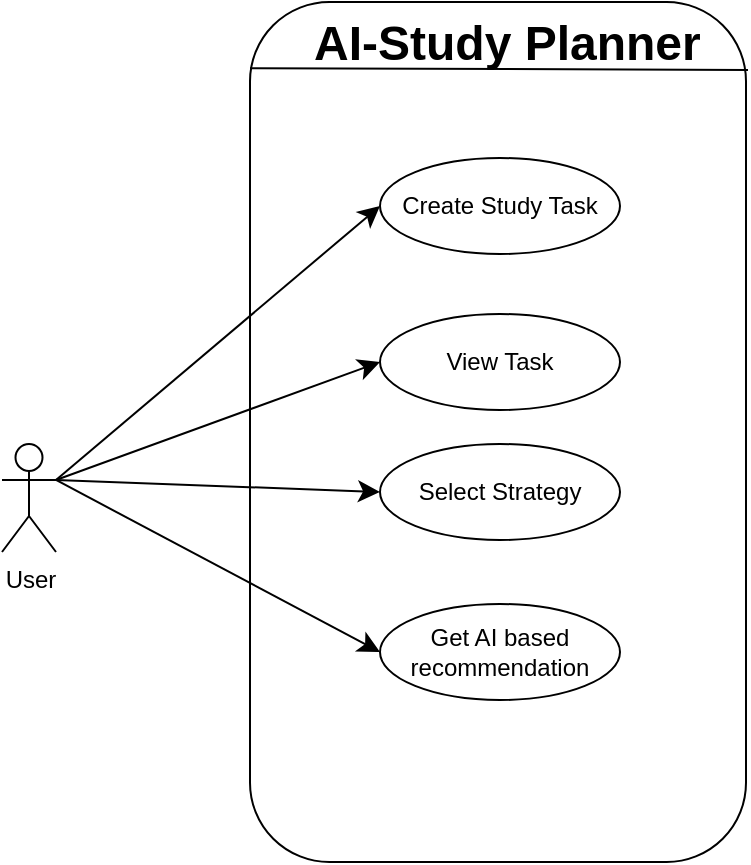 <mxfile version="26.1.1">
  <diagram name="Page-1" id="eaH99jus3vHL312IAF-z">
    <mxGraphModel dx="590" dy="1185" grid="0" gridSize="10" guides="1" tooltips="1" connect="1" arrows="1" fold="1" page="0" pageScale="1" pageWidth="850" pageHeight="1100" math="0" shadow="0">
      <root>
        <mxCell id="0" />
        <mxCell id="1" parent="0" />
        <mxCell id="4a2X_wlRuigs0F0JvvHb-1" value="User" style="shape=umlActor;verticalLabelPosition=bottom;verticalAlign=top;html=1;outlineConnect=0;" vertex="1" parent="1">
          <mxGeometry x="26" y="190" width="27" height="54" as="geometry" />
        </mxCell>
        <mxCell id="4a2X_wlRuigs0F0JvvHb-2" value="" style="rounded=1;whiteSpace=wrap;html=1;arcSize=16;" vertex="1" parent="1">
          <mxGeometry x="150" y="-31" width="248" height="430" as="geometry" />
        </mxCell>
        <mxCell id="4a2X_wlRuigs0F0JvvHb-4" value="&lt;h1 style=&quot;margin-top: 0px;&quot;&gt;AI-Study Planner&lt;/h1&gt;" style="text;html=1;whiteSpace=wrap;overflow=hidden;rounded=0;" vertex="1" parent="1">
          <mxGeometry x="180" y="-31" width="204" height="44" as="geometry" />
        </mxCell>
        <mxCell id="4a2X_wlRuigs0F0JvvHb-5" value="" style="endArrow=none;html=1;rounded=0;fontSize=12;startSize=8;endSize=8;curved=1;entryX=1.004;entryY=0.079;entryDx=0;entryDy=0;entryPerimeter=0;exitX=0;exitY=0.077;exitDx=0;exitDy=0;exitPerimeter=0;" edge="1" parent="1" source="4a2X_wlRuigs0F0JvvHb-2" target="4a2X_wlRuigs0F0JvvHb-2">
          <mxGeometry width="50" height="50" relative="1" as="geometry">
            <mxPoint x="144" y="13" as="sourcePoint" />
            <mxPoint x="247" y="176" as="targetPoint" />
          </mxGeometry>
        </mxCell>
        <mxCell id="4a2X_wlRuigs0F0JvvHb-6" value="Create Study Task" style="ellipse;whiteSpace=wrap;html=1;" vertex="1" parent="1">
          <mxGeometry x="215" y="47" width="120" height="48" as="geometry" />
        </mxCell>
        <mxCell id="4a2X_wlRuigs0F0JvvHb-10" value="View Task" style="ellipse;whiteSpace=wrap;html=1;" vertex="1" parent="1">
          <mxGeometry x="215" y="125" width="120" height="48" as="geometry" />
        </mxCell>
        <mxCell id="4a2X_wlRuigs0F0JvvHb-11" value="Select Strategy" style="ellipse;whiteSpace=wrap;html=1;" vertex="1" parent="1">
          <mxGeometry x="215" y="190" width="120" height="48" as="geometry" />
        </mxCell>
        <mxCell id="4a2X_wlRuigs0F0JvvHb-12" value="Get AI based recommendation" style="ellipse;whiteSpace=wrap;html=1;" vertex="1" parent="1">
          <mxGeometry x="215" y="270" width="120" height="48" as="geometry" />
        </mxCell>
        <mxCell id="4a2X_wlRuigs0F0JvvHb-16" style="edgeStyle=none;curved=1;rounded=0;orthogonalLoop=1;jettySize=auto;html=1;exitX=1;exitY=0.333;exitDx=0;exitDy=0;exitPerimeter=0;entryX=0;entryY=0.5;entryDx=0;entryDy=0;fontSize=12;startSize=8;endSize=8;" edge="1" parent="1" source="4a2X_wlRuigs0F0JvvHb-1" target="4a2X_wlRuigs0F0JvvHb-10">
          <mxGeometry relative="1" as="geometry">
            <mxPoint x="63" y="218" as="sourcePoint" />
            <mxPoint x="225" y="81" as="targetPoint" />
          </mxGeometry>
        </mxCell>
        <mxCell id="4a2X_wlRuigs0F0JvvHb-17" style="edgeStyle=none;curved=1;rounded=0;orthogonalLoop=1;jettySize=auto;html=1;exitX=1;exitY=0.333;exitDx=0;exitDy=0;exitPerimeter=0;entryX=0;entryY=0.5;entryDx=0;entryDy=0;fontSize=12;startSize=8;endSize=8;" edge="1" parent="1" source="4a2X_wlRuigs0F0JvvHb-1" target="4a2X_wlRuigs0F0JvvHb-6">
          <mxGeometry relative="1" as="geometry">
            <mxPoint x="73" y="228" as="sourcePoint" />
            <mxPoint x="235" y="91" as="targetPoint" />
          </mxGeometry>
        </mxCell>
        <mxCell id="4a2X_wlRuigs0F0JvvHb-19" style="edgeStyle=none;curved=1;rounded=0;orthogonalLoop=1;jettySize=auto;html=1;exitX=1;exitY=0.333;exitDx=0;exitDy=0;exitPerimeter=0;entryX=0;entryY=0.5;entryDx=0;entryDy=0;fontSize=12;startSize=8;endSize=8;" edge="1" parent="1" source="4a2X_wlRuigs0F0JvvHb-1" target="4a2X_wlRuigs0F0JvvHb-11">
          <mxGeometry relative="1" as="geometry">
            <mxPoint x="83" y="238" as="sourcePoint" />
            <mxPoint x="245" y="101" as="targetPoint" />
          </mxGeometry>
        </mxCell>
        <mxCell id="4a2X_wlRuigs0F0JvvHb-20" style="edgeStyle=none;curved=1;rounded=0;orthogonalLoop=1;jettySize=auto;html=1;exitX=1;exitY=0.333;exitDx=0;exitDy=0;exitPerimeter=0;entryX=0;entryY=0.5;entryDx=0;entryDy=0;fontSize=12;startSize=8;endSize=8;" edge="1" parent="1" source="4a2X_wlRuigs0F0JvvHb-1" target="4a2X_wlRuigs0F0JvvHb-12">
          <mxGeometry relative="1" as="geometry">
            <mxPoint x="93" y="248" as="sourcePoint" />
            <mxPoint x="255" y="111" as="targetPoint" />
          </mxGeometry>
        </mxCell>
      </root>
    </mxGraphModel>
  </diagram>
</mxfile>
